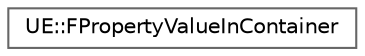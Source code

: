 digraph "Graphical Class Hierarchy"
{
 // INTERACTIVE_SVG=YES
 // LATEX_PDF_SIZE
  bgcolor="transparent";
  edge [fontname=Helvetica,fontsize=10,labelfontname=Helvetica,labelfontsize=10];
  node [fontname=Helvetica,fontsize=10,shape=box,height=0.2,width=0.4];
  rankdir="LR";
  Node0 [id="Node000000",label="UE::FPropertyValueInContainer",height=0.2,width=0.4,color="grey40", fillcolor="white", style="filled",URL="$d8/dda/structUE_1_1FPropertyValueInContainer.html",tooltip="A reference to a single property value in a container."];
}
